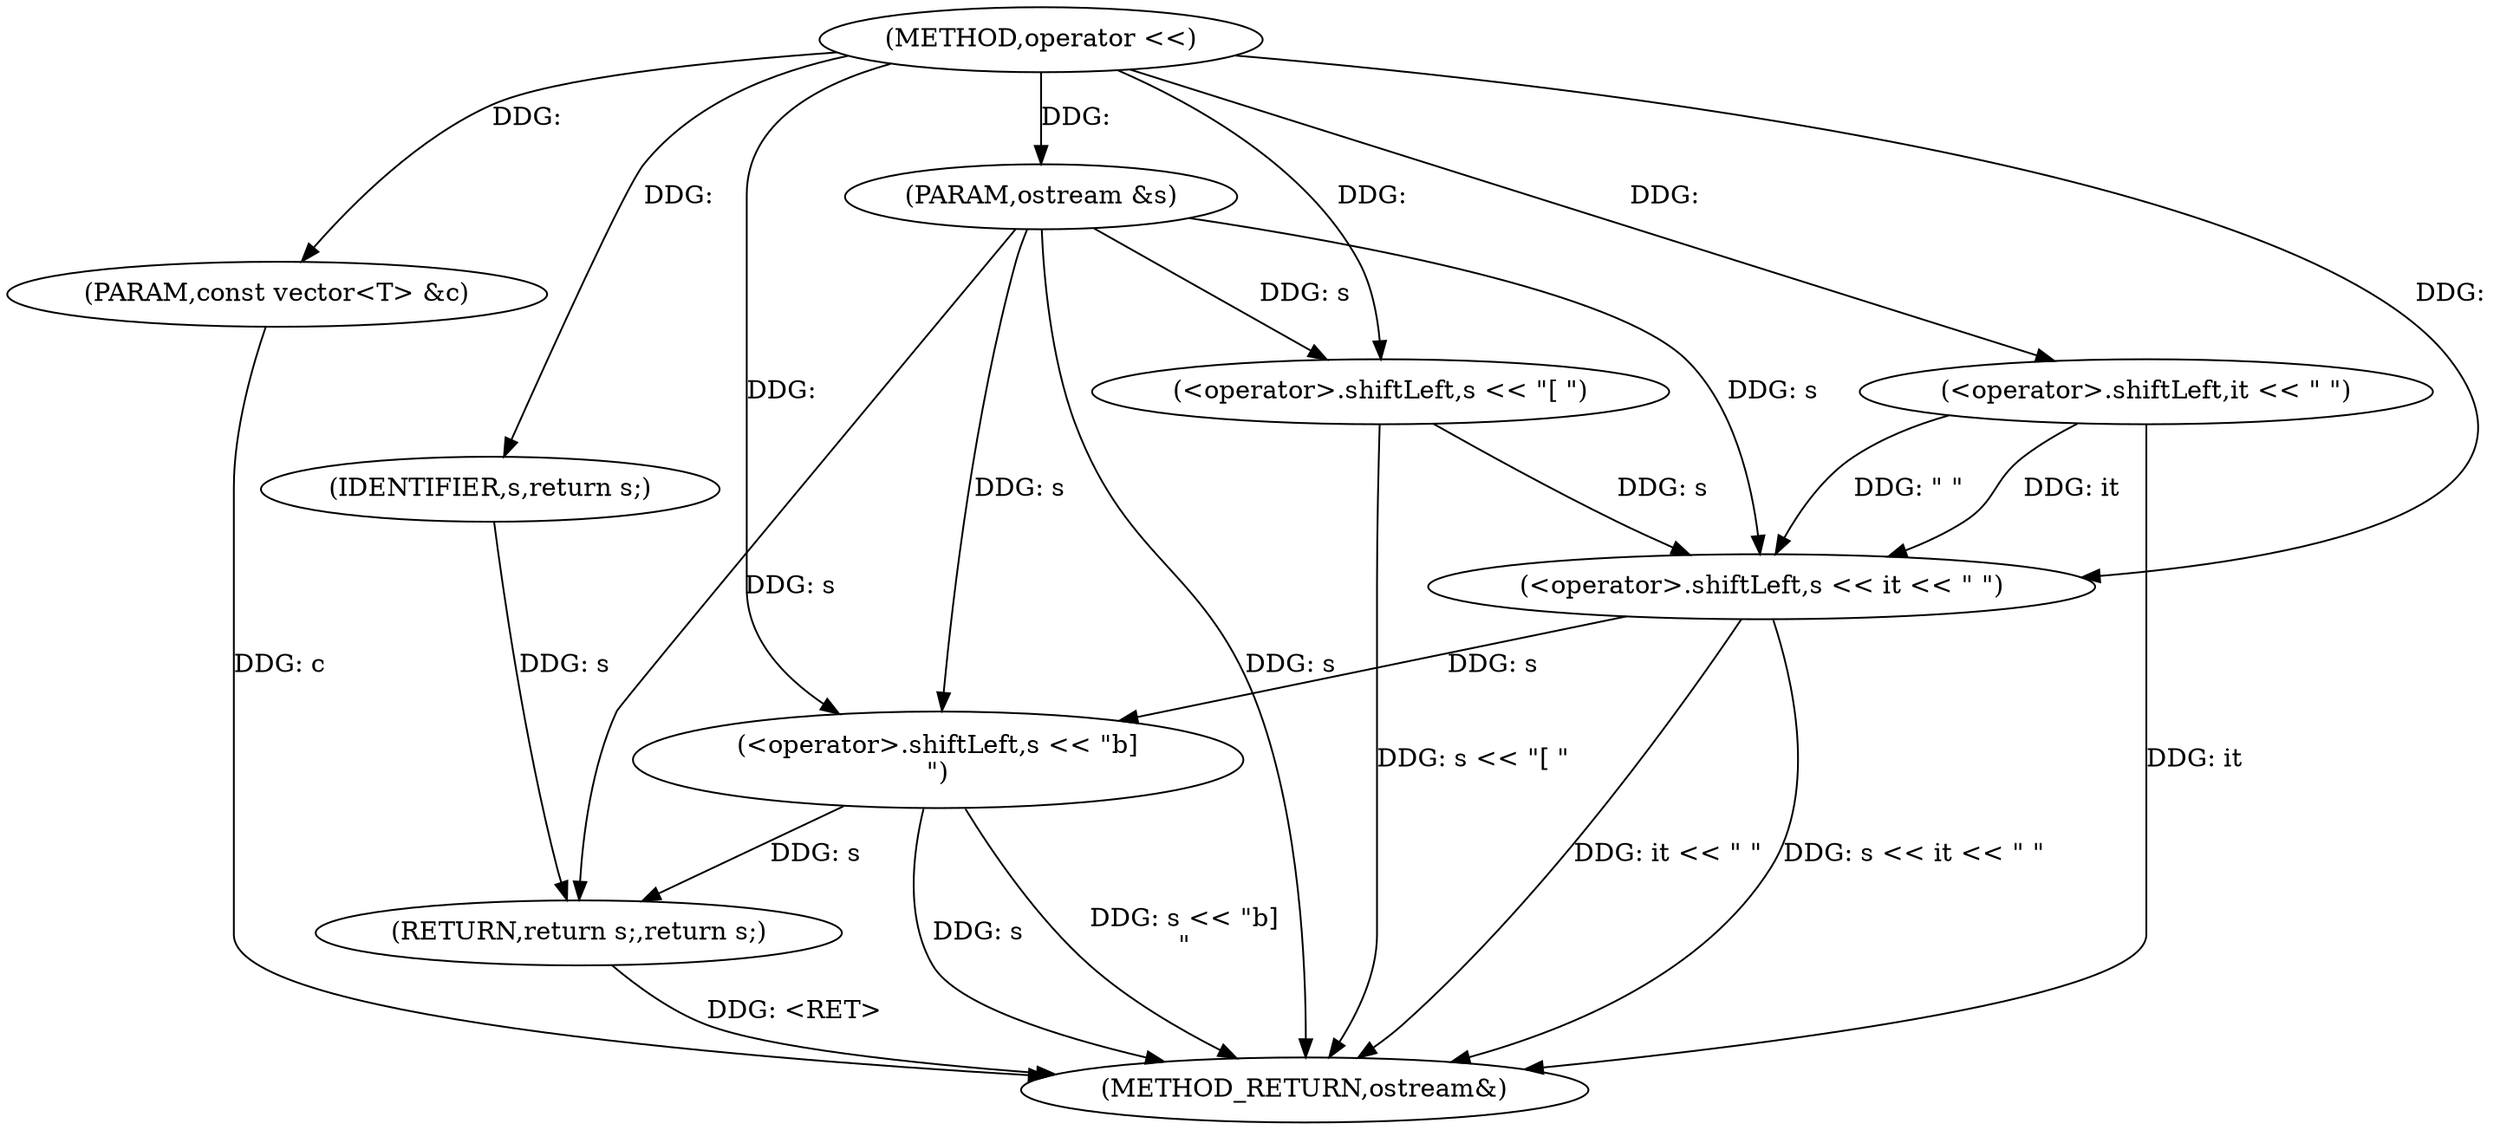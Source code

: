 digraph "operator <<" {  
"1000103" [label = "(METHOD,operator <<)" ]
"1000121" [label = "(METHOD_RETURN,ostream&)" ]
"1000104" [label = "(PARAM,ostream &s)" ]
"1000105" [label = "(PARAM,const vector<T> &c)" ]
"1000107" [label = "(<operator>.shiftLeft,s << \"[ \")" ]
"1000111" [label = "(<operator>.shiftLeft,s << it << \" \")" ]
"1000116" [label = "(<operator>.shiftLeft,s << \"\b]\n\")" ]
"1000119" [label = "(RETURN,return s;,return s;)" ]
"1000120" [label = "(IDENTIFIER,s,return s;)" ]
"1000113" [label = "(<operator>.shiftLeft,it << \" \")" ]
  "1000104" -> "1000121"  [ label = "DDG: s"] 
  "1000105" -> "1000121"  [ label = "DDG: c"] 
  "1000107" -> "1000121"  [ label = "DDG: s << \"[ \""] 
  "1000111" -> "1000121"  [ label = "DDG: it << \" \""] 
  "1000111" -> "1000121"  [ label = "DDG: s << it << \" \""] 
  "1000116" -> "1000121"  [ label = "DDG: s"] 
  "1000116" -> "1000121"  [ label = "DDG: s << \"\b]\n\""] 
  "1000119" -> "1000121"  [ label = "DDG: <RET>"] 
  "1000113" -> "1000121"  [ label = "DDG: it"] 
  "1000103" -> "1000104"  [ label = "DDG: "] 
  "1000103" -> "1000105"  [ label = "DDG: "] 
  "1000120" -> "1000119"  [ label = "DDG: s"] 
  "1000116" -> "1000119"  [ label = "DDG: s"] 
  "1000104" -> "1000119"  [ label = "DDG: s"] 
  "1000104" -> "1000107"  [ label = "DDG: s"] 
  "1000103" -> "1000107"  [ label = "DDG: "] 
  "1000107" -> "1000111"  [ label = "DDG: s"] 
  "1000104" -> "1000111"  [ label = "DDG: s"] 
  "1000103" -> "1000111"  [ label = "DDG: "] 
  "1000113" -> "1000111"  [ label = "DDG: \" \""] 
  "1000113" -> "1000111"  [ label = "DDG: it"] 
  "1000111" -> "1000116"  [ label = "DDG: s"] 
  "1000104" -> "1000116"  [ label = "DDG: s"] 
  "1000103" -> "1000116"  [ label = "DDG: "] 
  "1000103" -> "1000120"  [ label = "DDG: "] 
  "1000103" -> "1000113"  [ label = "DDG: "] 
}
